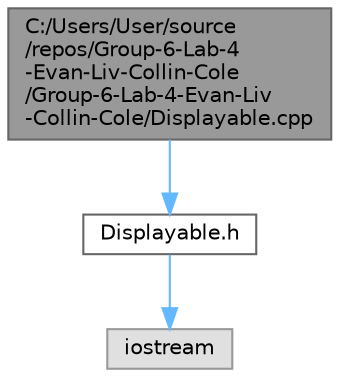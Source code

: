 digraph "C:/Users/User/source/repos/Group-6-Lab-4-Evan-Liv-Collin-Cole/Group-6-Lab-4-Evan-Liv-Collin-Cole/Displayable.cpp"
{
 // LATEX_PDF_SIZE
  bgcolor="transparent";
  edge [fontname=Helvetica,fontsize=10,labelfontname=Helvetica,labelfontsize=10];
  node [fontname=Helvetica,fontsize=10,shape=box,height=0.2,width=0.4];
  Node1 [id="Node000001",label="C:/Users/User/source\l/repos/Group-6-Lab-4\l-Evan-Liv-Collin-Cole\l/Group-6-Lab-4-Evan-Liv\l-Collin-Cole/Displayable.cpp",height=0.2,width=0.4,color="gray40", fillcolor="grey60", style="filled", fontcolor="black",tooltip=" "];
  Node1 -> Node2 [id="edge3_Node000001_Node000002",color="steelblue1",style="solid",tooltip=" "];
  Node2 [id="Node000002",label="Displayable.h",height=0.2,width=0.4,color="grey40", fillcolor="white", style="filled",URL="$_displayable_8h.html",tooltip="Header file defining the Displayable interface and related functions."];
  Node2 -> Node3 [id="edge4_Node000002_Node000003",color="steelblue1",style="solid",tooltip=" "];
  Node3 [id="Node000003",label="iostream",height=0.2,width=0.4,color="grey60", fillcolor="#E0E0E0", style="filled",tooltip=" "];
}
